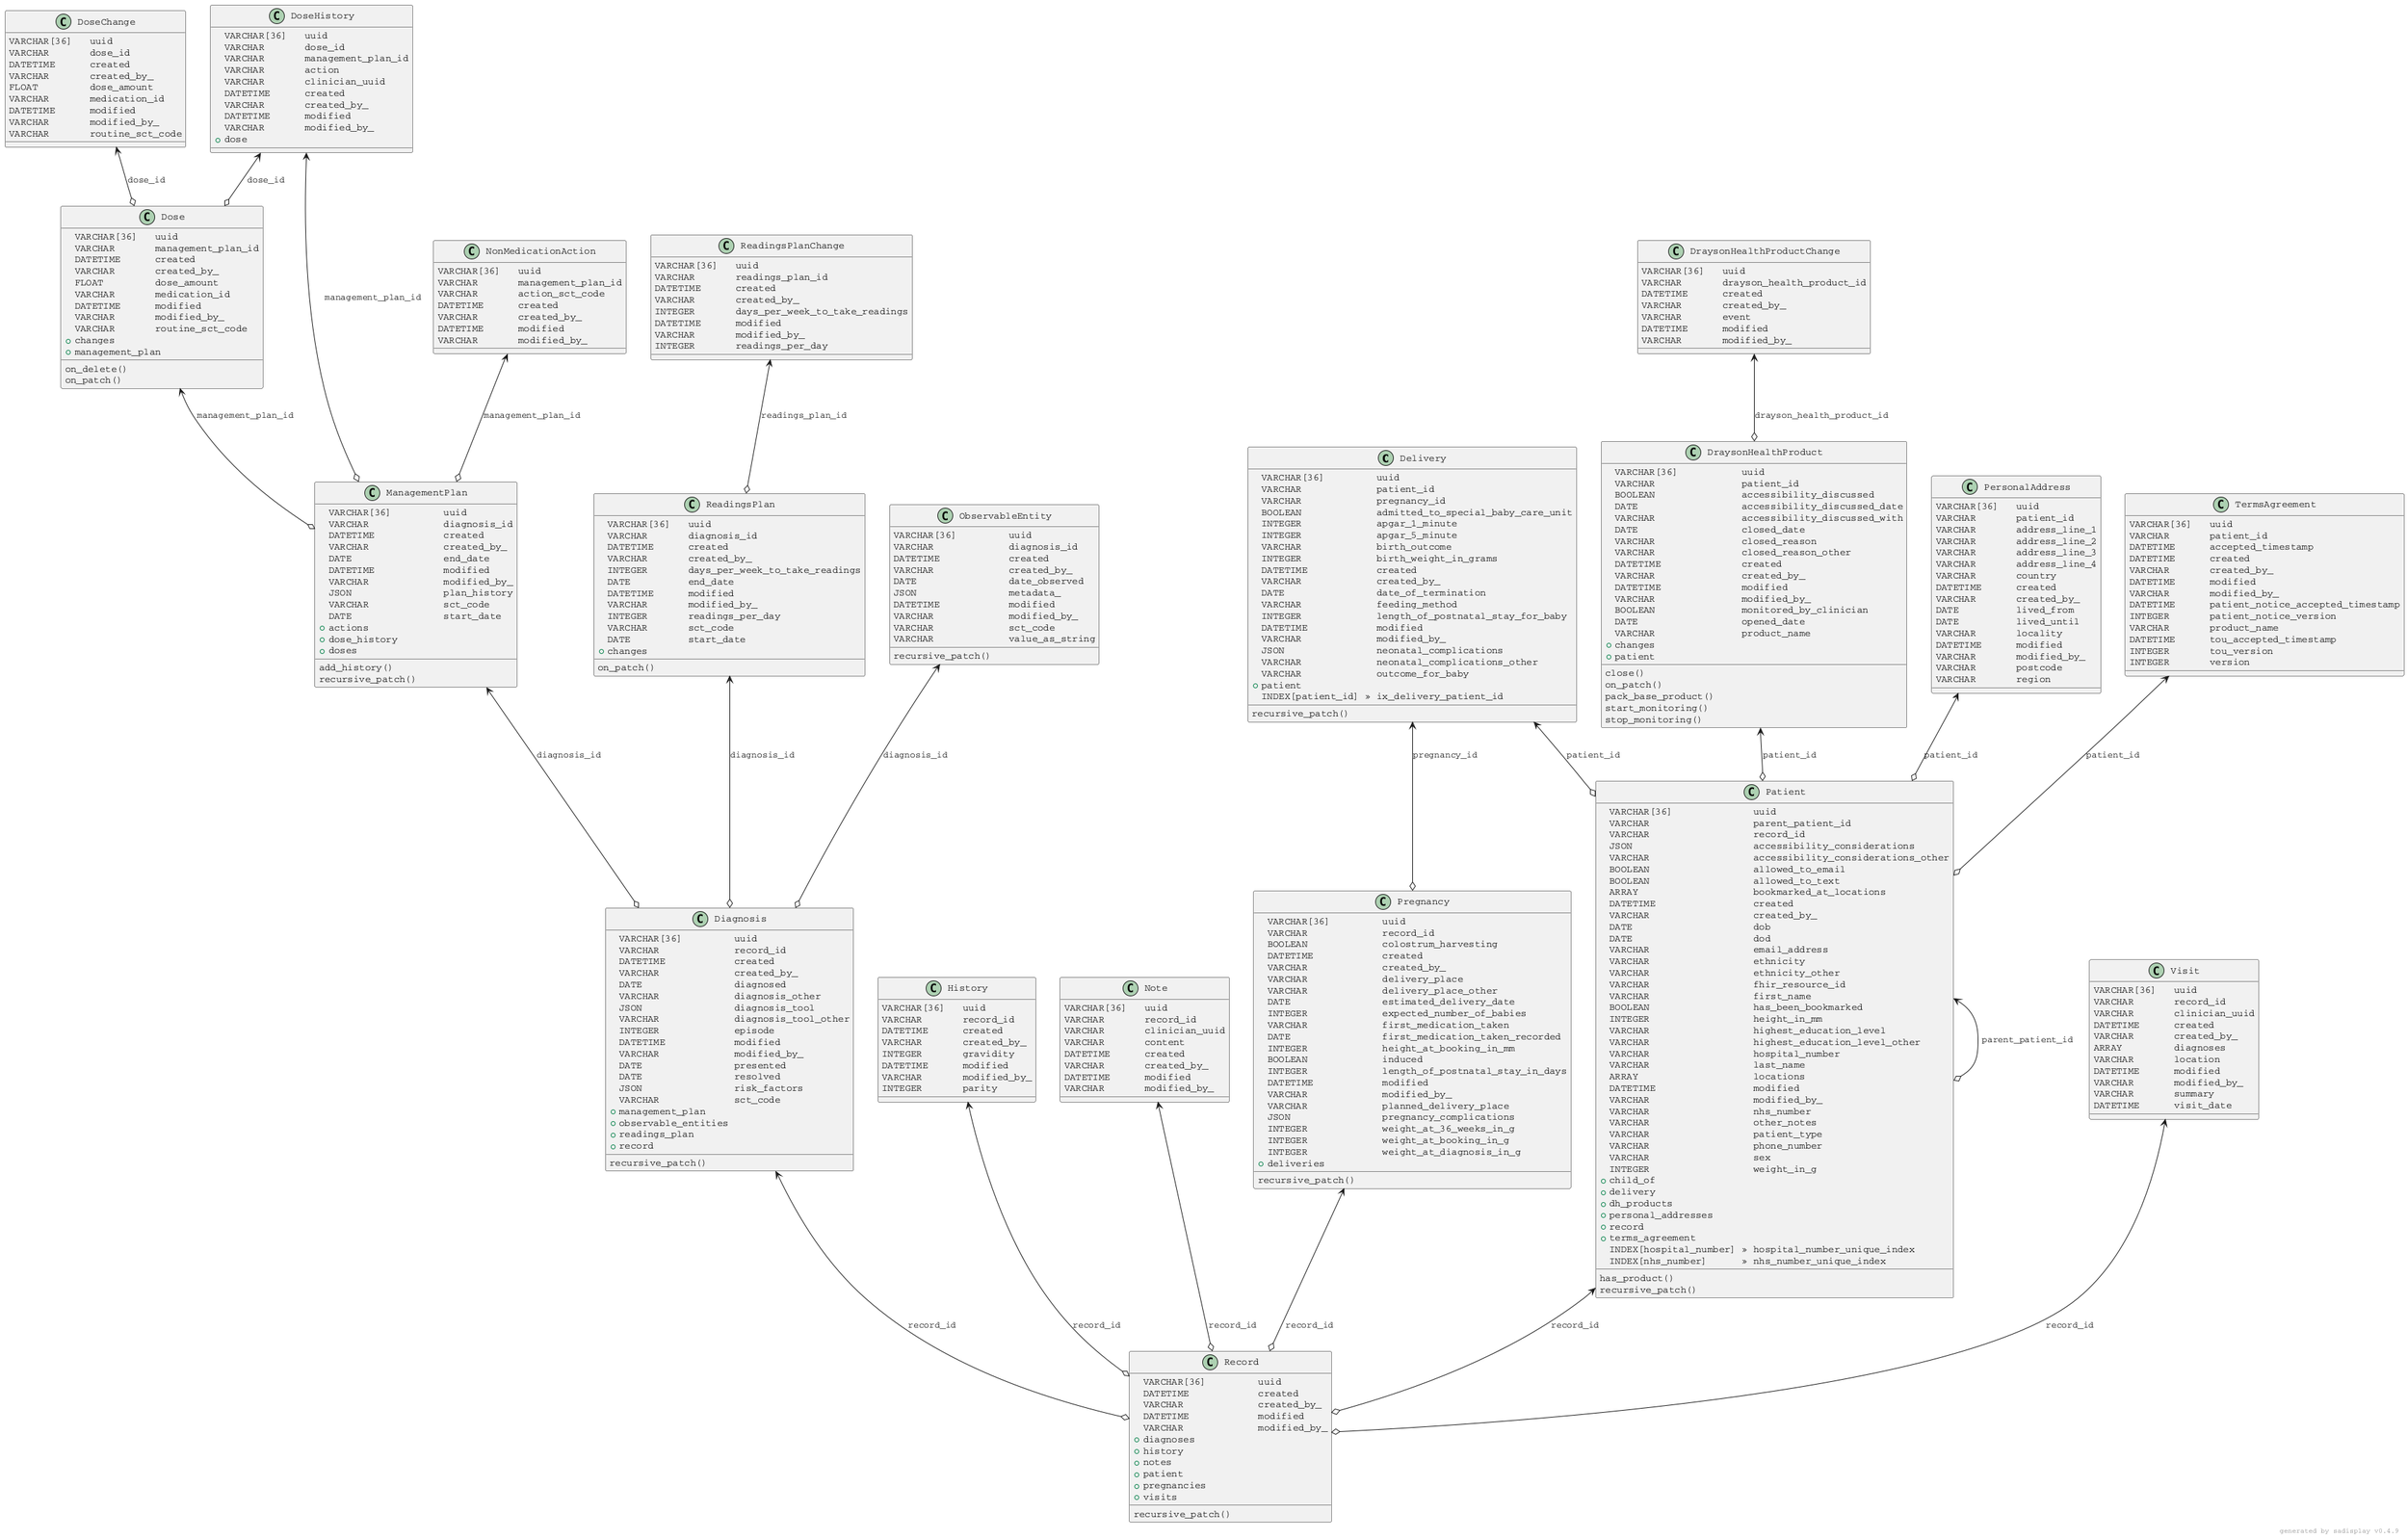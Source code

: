 @startuml

skinparam defaultFontName Courier

Class Delivery {
    VARCHAR[36]       ★ uuid                              
    VARCHAR           ☆ patient_id                        
    VARCHAR           ☆ pregnancy_id                      
    BOOLEAN           ⚪ admitted_to_special_baby_care_unit
    INTEGER           ⚪ apgar_1_minute                    
    INTEGER           ⚪ apgar_5_minute                    
    VARCHAR           ⚪ birth_outcome                     
    INTEGER           ⚪ birth_weight_in_grams             
    DATETIME          ⚪ created                           
    VARCHAR           ⚪ created_by_                       
    DATE              ⚪ date_of_termination               
    VARCHAR           ⚪ feeding_method                    
    INTEGER           ⚪ length_of_postnatal_stay_for_baby 
    DATETIME          ⚪ modified                          
    VARCHAR           ⚪ modified_by_                      
    JSON              ⚪ neonatal_complications            
    VARCHAR           ⚪ neonatal_complications_other      
    VARCHAR           ⚪ outcome_for_baby                  
    +                 patient                             
    recursive_patch()                                     
    INDEX[patient_id] » ix_delivery_patient_id            
}

Class Diagnosis {
    VARCHAR[36]       ★ uuid                
    VARCHAR           ☆ record_id           
    DATETIME          ⚪ created             
    VARCHAR           ⚪ created_by_         
    DATE              ⚪ diagnosed           
    VARCHAR           ⚪ diagnosis_other     
    JSON              ⚪ diagnosis_tool      
    VARCHAR           ⚪ diagnosis_tool_other
    INTEGER           ⚪ episode             
    DATETIME          ⚪ modified            
    VARCHAR           ⚪ modified_by_        
    DATE              ⚪ presented           
    DATE              ⚪ resolved            
    JSON              ⚪ risk_factors        
    VARCHAR           ⚪ sct_code            
    +                 management_plan       
    +                 observable_entities   
    +                 readings_plan         
    +                 record                
    recursive_patch()                       
}

Class Dose {
    VARCHAR[36] ★ uuid              
    VARCHAR     ☆ management_plan_id
    DATETIME    ⚪ created           
    VARCHAR     ⚪ created_by_       
    FLOAT       ⚪ dose_amount       
    VARCHAR     ⚪ medication_id     
    DATETIME    ⚪ modified          
    VARCHAR     ⚪ modified_by_      
    VARCHAR     ⚪ routine_sct_code  
    +           changes             
    +           management_plan     
    on_delete()                     
    on_patch()                      
}

Class DoseChange {
    VARCHAR[36] ★ uuid            
    VARCHAR     ☆ dose_id         
    DATETIME    ⚪ created         
    VARCHAR     ⚪ created_by_     
    FLOAT       ⚪ dose_amount     
    VARCHAR     ⚪ medication_id   
    DATETIME    ⚪ modified        
    VARCHAR     ⚪ modified_by_    
    VARCHAR     ⚪ routine_sct_code
}

Class DoseHistory {
    VARCHAR[36] ★ uuid              
    VARCHAR     ☆ dose_id           
    VARCHAR     ☆ management_plan_id
    VARCHAR     ⚪ action            
    VARCHAR     ⚪ clinician_uuid    
    DATETIME    ⚪ created           
    VARCHAR     ⚪ created_by_       
    DATETIME    ⚪ modified          
    VARCHAR     ⚪ modified_by_      
    +           dose                
}

Class DraysonHealthProduct {
    VARCHAR[36]         ★ uuid                        
    VARCHAR             ☆ patient_id                  
    BOOLEAN             ⚪ accessibility_discussed     
    DATE                ⚪ accessibility_discussed_date
    VARCHAR             ⚪ accessibility_discussed_with
    DATE                ⚪ closed_date                 
    VARCHAR             ⚪ closed_reason               
    VARCHAR             ⚪ closed_reason_other         
    DATETIME            ⚪ created                     
    VARCHAR             ⚪ created_by_                 
    DATETIME            ⚪ modified                    
    VARCHAR             ⚪ modified_by_                
    BOOLEAN             ⚪ monitored_by_clinician      
    DATE                ⚪ opened_date                 
    VARCHAR             ⚪ product_name                
    +                   changes                       
    +                   patient                       
    close()                                           
    on_patch()                                        
    pack_base_product()                               
    start_monitoring()                                
    stop_monitoring()                                 
}

Class DraysonHealthProductChange {
    VARCHAR[36] ★ uuid                     
    VARCHAR     ☆ drayson_health_product_id
    DATETIME    ⚪ created                  
    VARCHAR     ⚪ created_by_              
    VARCHAR     ⚪ event                    
    DATETIME    ⚪ modified                 
    VARCHAR     ⚪ modified_by_             
}

Class History {
    VARCHAR[36] ★ uuid        
    VARCHAR     ☆ record_id   
    DATETIME    ⚪ created     
    VARCHAR     ⚪ created_by_ 
    INTEGER     ⚪ gravidity   
    DATETIME    ⚪ modified    
    VARCHAR     ⚪ modified_by_
    INTEGER     ⚪ parity      
}

Class ManagementPlan {
    VARCHAR[36]       ★ uuid        
    VARCHAR           ☆ diagnosis_id
    DATETIME          ⚪ created     
    VARCHAR           ⚪ created_by_ 
    DATE              ⚪ end_date    
    DATETIME          ⚪ modified    
    VARCHAR           ⚪ modified_by_
    JSON              ⚪ plan_history
    VARCHAR           ⚪ sct_code    
    DATE              ⚪ start_date  
    +                 actions       
    +                 dose_history  
    +                 doses         
    add_history()                   
    recursive_patch()               
}

Class NonMedicationAction {
    VARCHAR[36] ★ uuid              
    VARCHAR     ☆ management_plan_id
    VARCHAR     ⚪ action_sct_code   
    DATETIME    ⚪ created           
    VARCHAR     ⚪ created_by_       
    DATETIME    ⚪ modified          
    VARCHAR     ⚪ modified_by_      
}

Class Note {
    VARCHAR[36] ★ uuid          
    VARCHAR     ☆ record_id     
    VARCHAR     ⚪ clinician_uuid
    VARCHAR     ⚪ content       
    DATETIME    ⚪ created       
    VARCHAR     ⚪ created_by_   
    DATETIME    ⚪ modified      
    VARCHAR     ⚪ modified_by_  
}

Class Pregnancy {
    VARCHAR[36]       ★ uuid                            
    VARCHAR           ☆ record_id                       
    BOOLEAN           ⚪ colostrum_harvesting            
    DATETIME          ⚪ created                         
    VARCHAR           ⚪ created_by_                     
    VARCHAR           ⚪ delivery_place                  
    VARCHAR           ⚪ delivery_place_other            
    DATE              ⚪ estimated_delivery_date         
    INTEGER           ⚪ expected_number_of_babies       
    VARCHAR           ⚪ first_medication_taken          
    DATE              ⚪ first_medication_taken_recorded 
    INTEGER           ⚪ height_at_booking_in_mm         
    BOOLEAN           ⚪ induced                         
    INTEGER           ⚪ length_of_postnatal_stay_in_days
    DATETIME          ⚪ modified                        
    VARCHAR           ⚪ modified_by_                    
    VARCHAR           ⚪ planned_delivery_place          
    JSON              ⚪ pregnancy_complications         
    INTEGER           ⚪ weight_at_36_weeks_in_g         
    INTEGER           ⚪ weight_at_booking_in_g          
    INTEGER           ⚪ weight_at_diagnosis_in_g        
    +                 deliveries                        
    recursive_patch()                                   
}

Class ReadingsPlan {
    VARCHAR[36] ★ uuid                          
    VARCHAR     ☆ diagnosis_id                  
    DATETIME    ⚪ created                       
    VARCHAR     ⚪ created_by_                   
    INTEGER     ⚪ days_per_week_to_take_readings
    DATE        ⚪ end_date                      
    DATETIME    ⚪ modified                      
    VARCHAR     ⚪ modified_by_                  
    INTEGER     ⚪ readings_per_day              
    VARCHAR     ⚪ sct_code                      
    DATE        ⚪ start_date                    
    +           changes                         
    on_patch()                                  
}

Class ReadingsPlanChange {
    VARCHAR[36] ★ uuid                          
    VARCHAR     ☆ readings_plan_id              
    DATETIME    ⚪ created                       
    VARCHAR     ⚪ created_by_                   
    INTEGER     ⚪ days_per_week_to_take_readings
    DATETIME    ⚪ modified                      
    VARCHAR     ⚪ modified_by_                  
    INTEGER     ⚪ readings_per_day              
}

Class ObservableEntity {
    VARCHAR[36]       ★ uuid           
    VARCHAR           ☆ diagnosis_id   
    DATETIME          ⚪ created        
    VARCHAR           ⚪ created_by_    
    DATE              ⚪ date_observed  
    JSON              ⚪ metadata_      
    DATETIME          ⚪ modified       
    VARCHAR           ⚪ modified_by_   
    VARCHAR           ⚪ sct_code       
    VARCHAR           ⚪ value_as_string
    recursive_patch()                  
}

Class PersonalAddress {
    VARCHAR[36] ★ uuid          
    VARCHAR     ☆ patient_id    
    VARCHAR     ⚪ address_line_1
    VARCHAR     ⚪ address_line_2
    VARCHAR     ⚪ address_line_3
    VARCHAR     ⚪ address_line_4
    VARCHAR     ⚪ country       
    DATETIME    ⚪ created       
    VARCHAR     ⚪ created_by_   
    DATE        ⚪ lived_from    
    DATE        ⚪ lived_until   
    VARCHAR     ⚪ locality      
    DATETIME    ⚪ modified      
    VARCHAR     ⚪ modified_by_  
    VARCHAR     ⚪ postcode      
    VARCHAR     ⚪ region        
}

Class Patient {
    VARCHAR[36]            ★ uuid                              
    VARCHAR                ☆ parent_patient_id                 
    VARCHAR                ☆ record_id                         
    JSON                   ⚪ accessibility_considerations      
    VARCHAR                ⚪ accessibility_considerations_other
    BOOLEAN                ⚪ allowed_to_email                  
    BOOLEAN                ⚪ allowed_to_text                   
    ARRAY                  ⚪ bookmarked_at_locations           
    DATETIME               ⚪ created                           
    VARCHAR                ⚪ created_by_                       
    DATE                   ⚪ dob                               
    DATE                   ⚪ dod                               
    VARCHAR                ⚪ email_address                     
    VARCHAR                ⚪ ethnicity                         
    VARCHAR                ⚪ ethnicity_other                   
    VARCHAR                ⚪ fhir_resource_id                  
    VARCHAR                ⚪ first_name                        
    BOOLEAN                ⚪ has_been_bookmarked               
    INTEGER                ⚪ height_in_mm                      
    VARCHAR                ⚪ highest_education_level           
    VARCHAR                ⚪ highest_education_level_other     
    VARCHAR                ⚪ hospital_number                   
    VARCHAR                ⚪ last_name                         
    ARRAY                  ⚪ locations                         
    DATETIME               ⚪ modified                          
    VARCHAR                ⚪ modified_by_                      
    VARCHAR                ⚪ nhs_number                        
    VARCHAR                ⚪ other_notes                       
    VARCHAR                ⚪ patient_type                      
    VARCHAR                ⚪ phone_number                      
    VARCHAR                ⚪ sex                               
    INTEGER                ⚪ weight_in_g                       
    +                      child_of                            
    +                      delivery                            
    +                      dh_products                         
    +                      personal_addresses                  
    +                      record                              
    +                      terms_agreement                     
    has_product()                                              
    recursive_patch()                                          
    INDEX[hospital_number] » hospital_number_unique_index      
    INDEX[nhs_number]      » nhs_number_unique_index           
}

Class Record {
    VARCHAR[36]       ★ uuid        
    DATETIME          ⚪ created     
    VARCHAR           ⚪ created_by_ 
    DATETIME          ⚪ modified    
    VARCHAR           ⚪ modified_by_
    +                 diagnoses     
    +                 history       
    +                 notes         
    +                 patient       
    +                 pregnancies   
    +                 visits        
    recursive_patch()               
}

Class TermsAgreement {
    VARCHAR[36] ★ uuid                             
    VARCHAR     ☆ patient_id                       
    DATETIME    ⚪ accepted_timestamp               
    DATETIME    ⚪ created                          
    VARCHAR     ⚪ created_by_                      
    DATETIME    ⚪ modified                         
    VARCHAR     ⚪ modified_by_                     
    DATETIME    ⚪ patient_notice_accepted_timestamp
    INTEGER     ⚪ patient_notice_version           
    VARCHAR     ⚪ product_name                     
    DATETIME    ⚪ tou_accepted_timestamp           
    INTEGER     ⚪ tou_version                      
    INTEGER     ⚪ version                          
}

Class Visit {
    VARCHAR[36] ★ uuid          
    VARCHAR     ☆ record_id     
    VARCHAR     ⚪ clinician_uuid
    DATETIME    ⚪ created       
    VARCHAR     ⚪ created_by_   
    ARRAY       ⚪ diagnoses     
    VARCHAR     ⚪ location      
    DATETIME    ⚪ modified      
    VARCHAR     ⚪ modified_by_  
    VARCHAR     ⚪ summary       
    DATETIME    ⚪ visit_date    
}

Delivery <--o Pregnancy: pregnancy_id

Delivery <--o Patient: patient_id

Diagnosis <--o Record: record_id

Dose <--o ManagementPlan: management_plan_id

DoseChange <--o Dose: dose_id

DoseHistory <--o ManagementPlan: management_plan_id

DoseHistory <--o Dose: dose_id

DraysonHealthProduct <--o Patient: patient_id

DraysonHealthProductChange <--o DraysonHealthProduct: drayson_health_product_id

History <--o Record: record_id

ManagementPlan <--o Diagnosis: diagnosis_id

NonMedicationAction <--o ManagementPlan: management_plan_id

Note <--o Record: record_id

Pregnancy <--o Record: record_id

ReadingsPlan <--o Diagnosis: diagnosis_id

ReadingsPlanChange <--o ReadingsPlan: readings_plan_id

ObservableEntity <--o Diagnosis: diagnosis_id

PersonalAddress <--o Patient: patient_id

Patient <--o Record: record_id

Patient <--o Patient: parent_patient_id

TermsAgreement <--o Patient: patient_id

Visit <--o Record: record_id

right footer generated by sadisplay v0.4.9

@enduml
